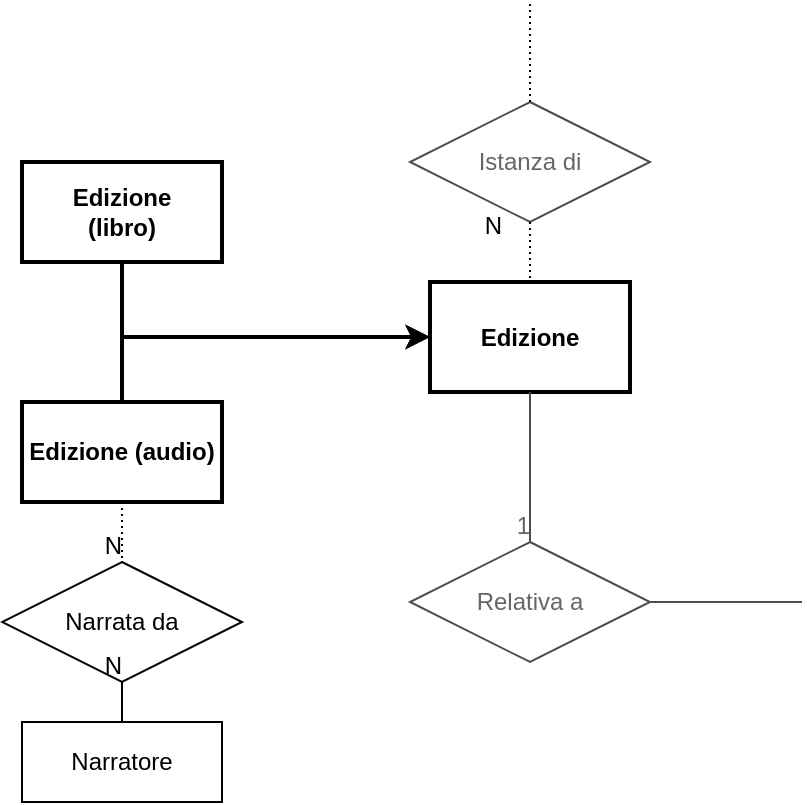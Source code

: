 <mxfile version="12.9.9" type="github"><diagram id="1Sr99-bvRbM3EytH6U9A" name="Page-1"><mxGraphModel dx="798" dy="455" grid="1" gridSize="10" guides="1" tooltips="1" connect="1" arrows="1" fold="1" page="1" pageScale="1" pageWidth="827" pageHeight="1169" math="0" shadow="0"><root><mxCell id="0"/><mxCell id="1" parent="0"/><mxCell id="i76pwcgAhOt-m_qU8mI_-3" value="Edizione" style="whiteSpace=wrap;html=1;align=center;strokeColor=#000000;strokeWidth=2;fontStyle=1;labelBackgroundColor=none;fontColor=#000000;labelBorderColor=none;" vertex="1" parent="1"><mxGeometry x="364" y="570" width="100" height="55" as="geometry"/></mxCell><mxCell id="i76pwcgAhOt-m_qU8mI_-4" value="Narratore" style="whiteSpace=wrap;html=1;align=center;" vertex="1" parent="1"><mxGeometry x="160" y="790" width="100" height="40" as="geometry"/></mxCell><mxCell id="i76pwcgAhOt-m_qU8mI_-5" value="Relativa a" style="shape=rhombus;perimeter=rhombusPerimeter;whiteSpace=wrap;html=1;align=center;fontColor=#666666;strokeColor=#4D4D4D;labelBackgroundColor=none;labelBorderColor=none;" vertex="1" parent="1"><mxGeometry x="354" y="700" width="120" height="60" as="geometry"/></mxCell><mxCell id="i76pwcgAhOt-m_qU8mI_-6" value="Narrata da" style="shape=rhombus;perimeter=rhombusPerimeter;whiteSpace=wrap;html=1;align=center;" vertex="1" parent="1"><mxGeometry x="150" y="710" width="120" height="60" as="geometry"/></mxCell><mxCell id="i76pwcgAhOt-m_qU8mI_-12" style="edgeStyle=orthogonalEdgeStyle;rounded=0;orthogonalLoop=1;jettySize=auto;html=1;exitX=0.5;exitY=0;exitDx=0;exitDy=0;entryX=0;entryY=0.5;entryDx=0;entryDy=0;strokeWidth=2;fontStyle=1" edge="1" parent="1" source="i76pwcgAhOt-m_qU8mI_-7" target="i76pwcgAhOt-m_qU8mI_-3"><mxGeometry relative="1" as="geometry"/></mxCell><mxCell id="i76pwcgAhOt-m_qU8mI_-7" value="Edizione (audio)" style="whiteSpace=wrap;html=1;align=center;strokeWidth=2;fontStyle=1" vertex="1" parent="1"><mxGeometry x="160" y="630" width="100" height="50" as="geometry"/></mxCell><mxCell id="i76pwcgAhOt-m_qU8mI_-13" style="edgeStyle=orthogonalEdgeStyle;rounded=0;orthogonalLoop=1;jettySize=auto;html=1;exitX=0.5;exitY=1;exitDx=0;exitDy=0;entryX=0;entryY=0.5;entryDx=0;entryDy=0;strokeWidth=2;fontStyle=1" edge="1" parent="1" source="i76pwcgAhOt-m_qU8mI_-8" target="i76pwcgAhOt-m_qU8mI_-3"><mxGeometry relative="1" as="geometry"/></mxCell><mxCell id="i76pwcgAhOt-m_qU8mI_-8" value="&lt;div&gt;Edizione&lt;br&gt;&lt;/div&gt;&lt;div&gt;(libro)&lt;/div&gt;" style="whiteSpace=wrap;html=1;align=center;strokeWidth=2;fontStyle=1" vertex="1" parent="1"><mxGeometry x="160" y="510" width="100" height="50" as="geometry"/></mxCell><mxCell id="i76pwcgAhOt-m_qU8mI_-9" value="Istanza di" style="shape=rhombus;perimeter=rhombusPerimeter;whiteSpace=wrap;html=1;align=center;fontColor=#666666;strokeColor=#4D4D4D;labelBackgroundColor=none;labelBorderColor=none;" vertex="1" parent="1"><mxGeometry x="354" y="480" width="120" height="60" as="geometry"/></mxCell><mxCell id="i76pwcgAhOt-m_qU8mI_-14" value="" style="endArrow=none;html=1;rounded=0;dashed=1;dashPattern=1 2;exitX=0.5;exitY=1;exitDx=0;exitDy=0;entryX=0.5;entryY=0;entryDx=0;entryDy=0;strokeWidth=1;" edge="1" parent="1" source="i76pwcgAhOt-m_qU8mI_-7" target="i76pwcgAhOt-m_qU8mI_-6"><mxGeometry relative="1" as="geometry"><mxPoint x="330" y="650" as="sourcePoint"/><mxPoint x="490" y="650" as="targetPoint"/></mxGeometry></mxCell><mxCell id="i76pwcgAhOt-m_qU8mI_-15" value="N" style="resizable=0;html=1;align=right;verticalAlign=bottom;" connectable="0" vertex="1" parent="i76pwcgAhOt-m_qU8mI_-14"><mxGeometry x="1" relative="1" as="geometry"/></mxCell><mxCell id="i76pwcgAhOt-m_qU8mI_-18" value="" style="endArrow=none;html=1;rounded=0;dashed=1;dashPattern=1 2;exitX=0.5;exitY=1;exitDx=0;exitDy=0;entryX=0.5;entryY=0;entryDx=0;entryDy=0;fontColor=#666666;fontStyle=1;labelBackgroundColor=none;labelBorderColor=none;" edge="1" parent="1" source="i76pwcgAhOt-m_qU8mI_-9" target="i76pwcgAhOt-m_qU8mI_-3"><mxGeometry relative="1" as="geometry"><mxPoint x="330" y="650" as="sourcePoint"/><mxPoint x="490" y="650" as="targetPoint"/></mxGeometry></mxCell><mxCell id="i76pwcgAhOt-m_qU8mI_-19" value="N" style="resizable=0;html=1;align=right;verticalAlign=bottom;fontColor=#000000;fontStyle=0;labelBackgroundColor=none;labelBorderColor=none;" connectable="0" vertex="1" parent="i76pwcgAhOt-m_qU8mI_-18"><mxGeometry x="1" relative="1" as="geometry"><mxPoint x="-14" y="-20" as="offset"/></mxGeometry></mxCell><mxCell id="i76pwcgAhOt-m_qU8mI_-25" value="" style="endArrow=none;dashed=1;html=1;exitX=0.5;exitY=0;exitDx=0;exitDy=0;dashPattern=1 2;fontColor=#666666;labelBackgroundColor=none;labelBorderColor=none;" edge="1" parent="1" source="i76pwcgAhOt-m_qU8mI_-9"><mxGeometry width="50" height="50" relative="1" as="geometry"><mxPoint x="390" y="670" as="sourcePoint"/><mxPoint x="414" y="430" as="targetPoint"/></mxGeometry></mxCell><mxCell id="i76pwcgAhOt-m_qU8mI_-28" value="" style="endArrow=none;html=1;rounded=0;strokeColor=#4D4D4D;strokeWidth=1;fontColor=#666666;exitX=1;exitY=0.5;exitDx=0;exitDy=0;labelBackgroundColor=none;labelBorderColor=none;" edge="1" parent="1" source="i76pwcgAhOt-m_qU8mI_-5"><mxGeometry relative="1" as="geometry"><mxPoint x="330" y="650" as="sourcePoint"/><mxPoint x="550" y="730" as="targetPoint"/></mxGeometry></mxCell><mxCell id="i76pwcgAhOt-m_qU8mI_-29" value="" style="endArrow=none;html=1;rounded=0;strokeColor=#000000;strokeWidth=1;fontColor=#666666;entryX=0.5;entryY=1;entryDx=0;entryDy=0;exitX=0.5;exitY=0;exitDx=0;exitDy=0;" edge="1" parent="1" source="i76pwcgAhOt-m_qU8mI_-4" target="i76pwcgAhOt-m_qU8mI_-6"><mxGeometry relative="1" as="geometry"><mxPoint x="350" y="780" as="sourcePoint"/><mxPoint x="400" y="650" as="targetPoint"/></mxGeometry></mxCell><mxCell id="i76pwcgAhOt-m_qU8mI_-30" value="N" style="resizable=0;html=1;align=right;verticalAlign=bottom;" connectable="0" vertex="1" parent="i76pwcgAhOt-m_qU8mI_-29"><mxGeometry x="1" relative="1" as="geometry"/></mxCell><mxCell id="i76pwcgAhOt-m_qU8mI_-31" value="" style="endArrow=none;html=1;rounded=0;strokeColor=#4D4D4D;strokeWidth=1;fontColor=#666666;exitX=0.5;exitY=1;exitDx=0;exitDy=0;entryX=0.5;entryY=0;entryDx=0;entryDy=0;labelBackgroundColor=none;labelBorderColor=none;" edge="1" parent="1" source="i76pwcgAhOt-m_qU8mI_-3" target="i76pwcgAhOt-m_qU8mI_-5"><mxGeometry relative="1" as="geometry"><mxPoint x="240" y="650" as="sourcePoint"/><mxPoint x="400" y="650" as="targetPoint"/></mxGeometry></mxCell><mxCell id="i76pwcgAhOt-m_qU8mI_-32" value="1" style="resizable=0;html=1;align=right;verticalAlign=bottom;fontColor=#666666;labelBackgroundColor=none;labelBorderColor=none;" connectable="0" vertex="1" parent="i76pwcgAhOt-m_qU8mI_-31"><mxGeometry x="1" relative="1" as="geometry"/></mxCell></root></mxGraphModel></diagram></mxfile>